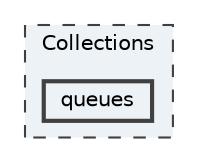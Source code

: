 digraph "/home/ellie/Nextcloud/Coding/GenCLib/Collections/queues"
{
 // INTERACTIVE_SVG=YES
 // LATEX_PDF_SIZE
  bgcolor="transparent";
  edge [fontname=Helvetica,fontsize=10,labelfontname=Helvetica,labelfontsize=10];
  node [fontname=Helvetica,fontsize=10,shape=box,height=0.2,width=0.4];
  compound=true
  subgraph clusterdir_ea42b4d93f9bdb625a057e7516a96ce1 {
    graph [ bgcolor="#edf2f7", pencolor="grey25", label="Collections", fontname=Helvetica,fontsize=10 style="filled,dashed", URL="dir_ea42b4d93f9bdb625a057e7516a96ce1.html",tooltip=""]
  dir_762280c3526c66c7151f2d548eb3bac8 [label="queues", fillcolor="#edf2f7", color="grey25", style="filled,bold", URL="dir_762280c3526c66c7151f2d548eb3bac8.html",tooltip=""];
  }
}

